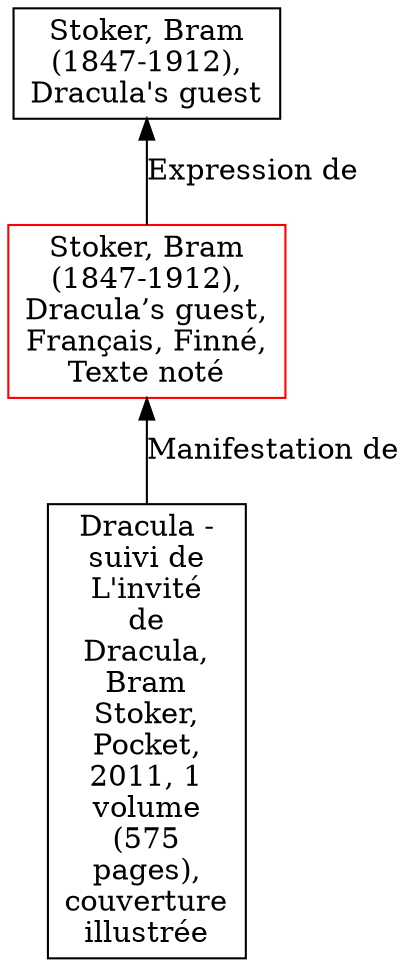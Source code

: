 // Notice UMLRM0076
digraph UMLRM0076 {
	node [align=left shape=rect]
	size="20,20"
	rankdir=BT
	UMLRM0076 [label="Stoker, Bram
(1847-1912),
Dracula’s guest,
Français, Finné,
Texte noté" color=red]
	UMLRM0075 [label="Stoker, Bram
(1847-1912),
Dracula's guest"]
	UMLRM0076 -> UMLRM0075 [label="Expression de"]
	UMLRM0077 [label="Dracula -
suivi de
L'invité
de
Dracula,
Bram
Stoker,
Pocket,
2011, 1
volume
(575
pages),
couverture
illustrée"]
	UMLRM0077 -> UMLRM0076 [label="Manifestation de"]
}
